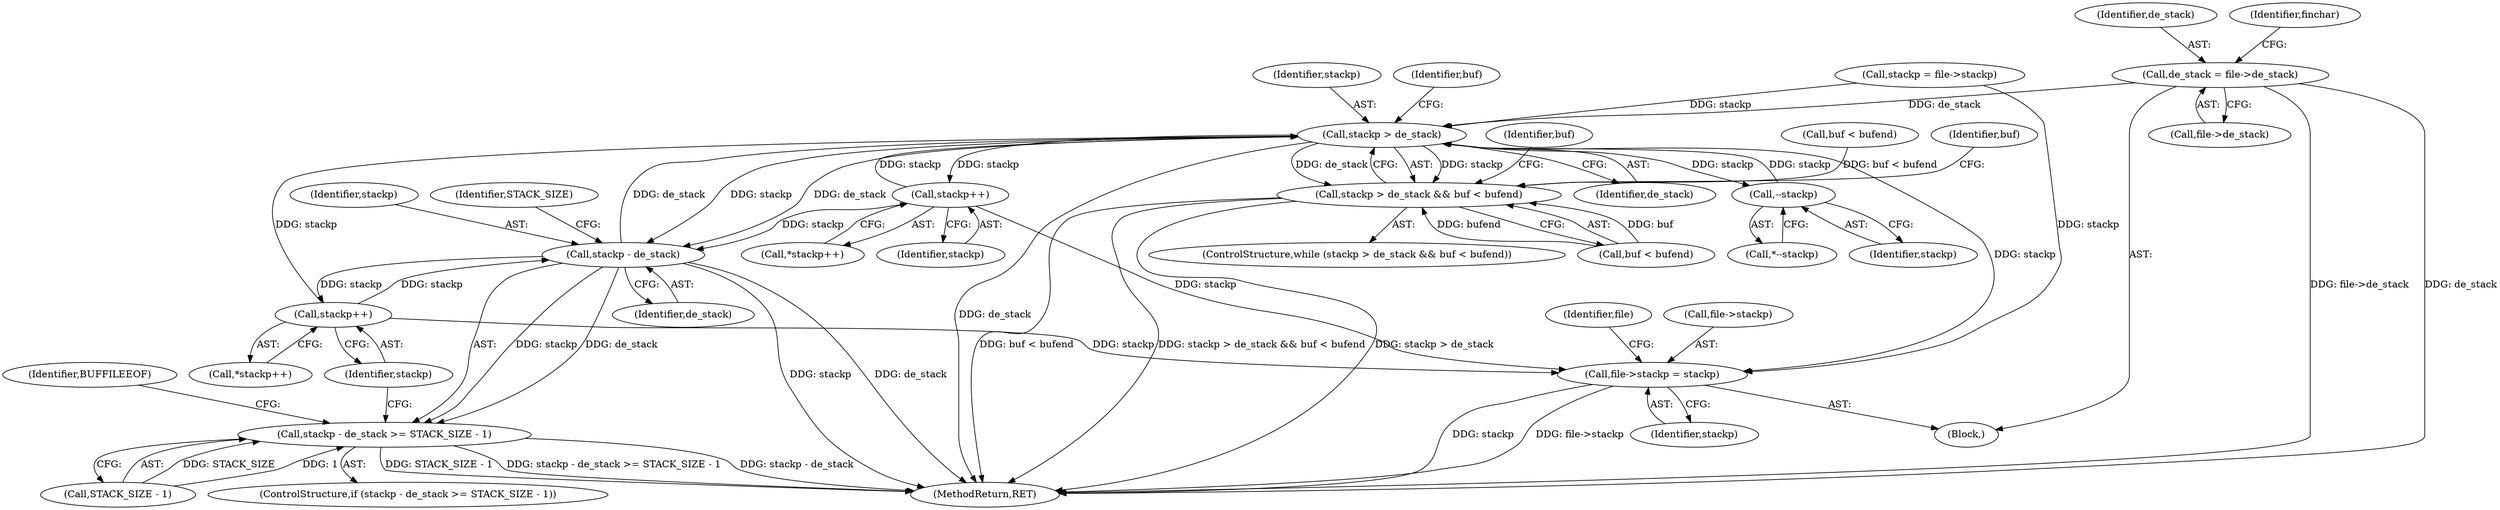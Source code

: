 digraph "0_libxfont_d11ee5886e9d9ec610051a206b135a4cdc1e09a0@pointer" {
"1000139" [label="(Call,de_stack = file->de_stack)"];
"1000161" [label="(Call,stackp > de_stack)"];
"1000160" [label="(Call,stackp > de_stack && buf < bufend)"];
"1000172" [label="(Call,--stackp)"];
"1000253" [label="(Call,stackp++)"];
"1000266" [label="(Call,stackp - de_stack)"];
"1000265" [label="(Call,stackp - de_stack >= STACK_SIZE - 1)"];
"1000276" [label="(Call,stackp++)"];
"1000332" [label="(Call,file->stackp = stackp)"];
"1000336" [label="(Identifier,stackp)"];
"1000141" [label="(Call,file->de_stack)"];
"1000162" [label="(Identifier,stackp)"];
"1000268" [label="(Identifier,de_stack)"];
"1000140" [label="(Identifier,de_stack)"];
"1000163" [label="(Identifier,de_stack)"];
"1000265" [label="(Call,stackp - de_stack >= STACK_SIZE - 1)"];
"1000155" [label="(Call,buf < bufend)"];
"1000173" [label="(Identifier,stackp)"];
"1000273" [label="(Identifier,BUFFILEEOF)"];
"1000170" [label="(Identifier,buf)"];
"1000161" [label="(Call,stackp > de_stack)"];
"1000253" [label="(Call,stackp++)"];
"1000332" [label="(Call,file->stackp = stackp)"];
"1000176" [label="(Identifier,buf)"];
"1000266" [label="(Call,stackp - de_stack)"];
"1000267" [label="(Identifier,stackp)"];
"1000270" [label="(Identifier,STACK_SIZE)"];
"1000164" [label="(Call,buf < bufend)"];
"1000254" [label="(Identifier,stackp)"];
"1000160" [label="(Call,stackp > de_stack && buf < bufend)"];
"1000275" [label="(Call,*stackp++)"];
"1000165" [label="(Identifier,buf)"];
"1000382" [label="(MethodReturn,RET)"];
"1000107" [label="(Block,)"];
"1000252" [label="(Call,*stackp++)"];
"1000134" [label="(Call,stackp = file->stackp)"];
"1000145" [label="(Identifier,finchar)"];
"1000339" [label="(Identifier,file)"];
"1000276" [label="(Call,stackp++)"];
"1000333" [label="(Call,file->stackp)"];
"1000139" [label="(Call,de_stack = file->de_stack)"];
"1000269" [label="(Call,STACK_SIZE - 1)"];
"1000171" [label="(Call,*--stackp)"];
"1000264" [label="(ControlStructure,if (stackp - de_stack >= STACK_SIZE - 1))"];
"1000277" [label="(Identifier,stackp)"];
"1000159" [label="(ControlStructure,while (stackp > de_stack && buf < bufend))"];
"1000172" [label="(Call,--stackp)"];
"1000139" -> "1000107"  [label="AST: "];
"1000139" -> "1000141"  [label="CFG: "];
"1000140" -> "1000139"  [label="AST: "];
"1000141" -> "1000139"  [label="AST: "];
"1000145" -> "1000139"  [label="CFG: "];
"1000139" -> "1000382"  [label="DDG: file->de_stack"];
"1000139" -> "1000382"  [label="DDG: de_stack"];
"1000139" -> "1000161"  [label="DDG: de_stack"];
"1000161" -> "1000160"  [label="AST: "];
"1000161" -> "1000163"  [label="CFG: "];
"1000162" -> "1000161"  [label="AST: "];
"1000163" -> "1000161"  [label="AST: "];
"1000165" -> "1000161"  [label="CFG: "];
"1000160" -> "1000161"  [label="CFG: "];
"1000161" -> "1000382"  [label="DDG: de_stack"];
"1000161" -> "1000160"  [label="DDG: stackp"];
"1000161" -> "1000160"  [label="DDG: de_stack"];
"1000253" -> "1000161"  [label="DDG: stackp"];
"1000276" -> "1000161"  [label="DDG: stackp"];
"1000134" -> "1000161"  [label="DDG: stackp"];
"1000172" -> "1000161"  [label="DDG: stackp"];
"1000266" -> "1000161"  [label="DDG: de_stack"];
"1000161" -> "1000172"  [label="DDG: stackp"];
"1000161" -> "1000253"  [label="DDG: stackp"];
"1000161" -> "1000266"  [label="DDG: stackp"];
"1000161" -> "1000266"  [label="DDG: de_stack"];
"1000161" -> "1000332"  [label="DDG: stackp"];
"1000160" -> "1000159"  [label="AST: "];
"1000160" -> "1000164"  [label="CFG: "];
"1000164" -> "1000160"  [label="AST: "];
"1000170" -> "1000160"  [label="CFG: "];
"1000176" -> "1000160"  [label="CFG: "];
"1000160" -> "1000382"  [label="DDG: buf < bufend"];
"1000160" -> "1000382"  [label="DDG: stackp > de_stack && buf < bufend"];
"1000160" -> "1000382"  [label="DDG: stackp > de_stack"];
"1000155" -> "1000160"  [label="DDG: buf < bufend"];
"1000164" -> "1000160"  [label="DDG: buf"];
"1000164" -> "1000160"  [label="DDG: bufend"];
"1000172" -> "1000171"  [label="AST: "];
"1000172" -> "1000173"  [label="CFG: "];
"1000173" -> "1000172"  [label="AST: "];
"1000171" -> "1000172"  [label="CFG: "];
"1000253" -> "1000252"  [label="AST: "];
"1000253" -> "1000254"  [label="CFG: "];
"1000254" -> "1000253"  [label="AST: "];
"1000252" -> "1000253"  [label="CFG: "];
"1000253" -> "1000266"  [label="DDG: stackp"];
"1000253" -> "1000332"  [label="DDG: stackp"];
"1000266" -> "1000265"  [label="AST: "];
"1000266" -> "1000268"  [label="CFG: "];
"1000267" -> "1000266"  [label="AST: "];
"1000268" -> "1000266"  [label="AST: "];
"1000270" -> "1000266"  [label="CFG: "];
"1000266" -> "1000382"  [label="DDG: stackp"];
"1000266" -> "1000382"  [label="DDG: de_stack"];
"1000266" -> "1000265"  [label="DDG: stackp"];
"1000266" -> "1000265"  [label="DDG: de_stack"];
"1000276" -> "1000266"  [label="DDG: stackp"];
"1000266" -> "1000276"  [label="DDG: stackp"];
"1000265" -> "1000264"  [label="AST: "];
"1000265" -> "1000269"  [label="CFG: "];
"1000269" -> "1000265"  [label="AST: "];
"1000273" -> "1000265"  [label="CFG: "];
"1000277" -> "1000265"  [label="CFG: "];
"1000265" -> "1000382"  [label="DDG: stackp - de_stack"];
"1000265" -> "1000382"  [label="DDG: STACK_SIZE - 1"];
"1000265" -> "1000382"  [label="DDG: stackp - de_stack >= STACK_SIZE - 1"];
"1000269" -> "1000265"  [label="DDG: STACK_SIZE"];
"1000269" -> "1000265"  [label="DDG: 1"];
"1000276" -> "1000275"  [label="AST: "];
"1000276" -> "1000277"  [label="CFG: "];
"1000277" -> "1000276"  [label="AST: "];
"1000275" -> "1000276"  [label="CFG: "];
"1000276" -> "1000332"  [label="DDG: stackp"];
"1000332" -> "1000107"  [label="AST: "];
"1000332" -> "1000336"  [label="CFG: "];
"1000333" -> "1000332"  [label="AST: "];
"1000336" -> "1000332"  [label="AST: "];
"1000339" -> "1000332"  [label="CFG: "];
"1000332" -> "1000382"  [label="DDG: stackp"];
"1000332" -> "1000382"  [label="DDG: file->stackp"];
"1000134" -> "1000332"  [label="DDG: stackp"];
}
